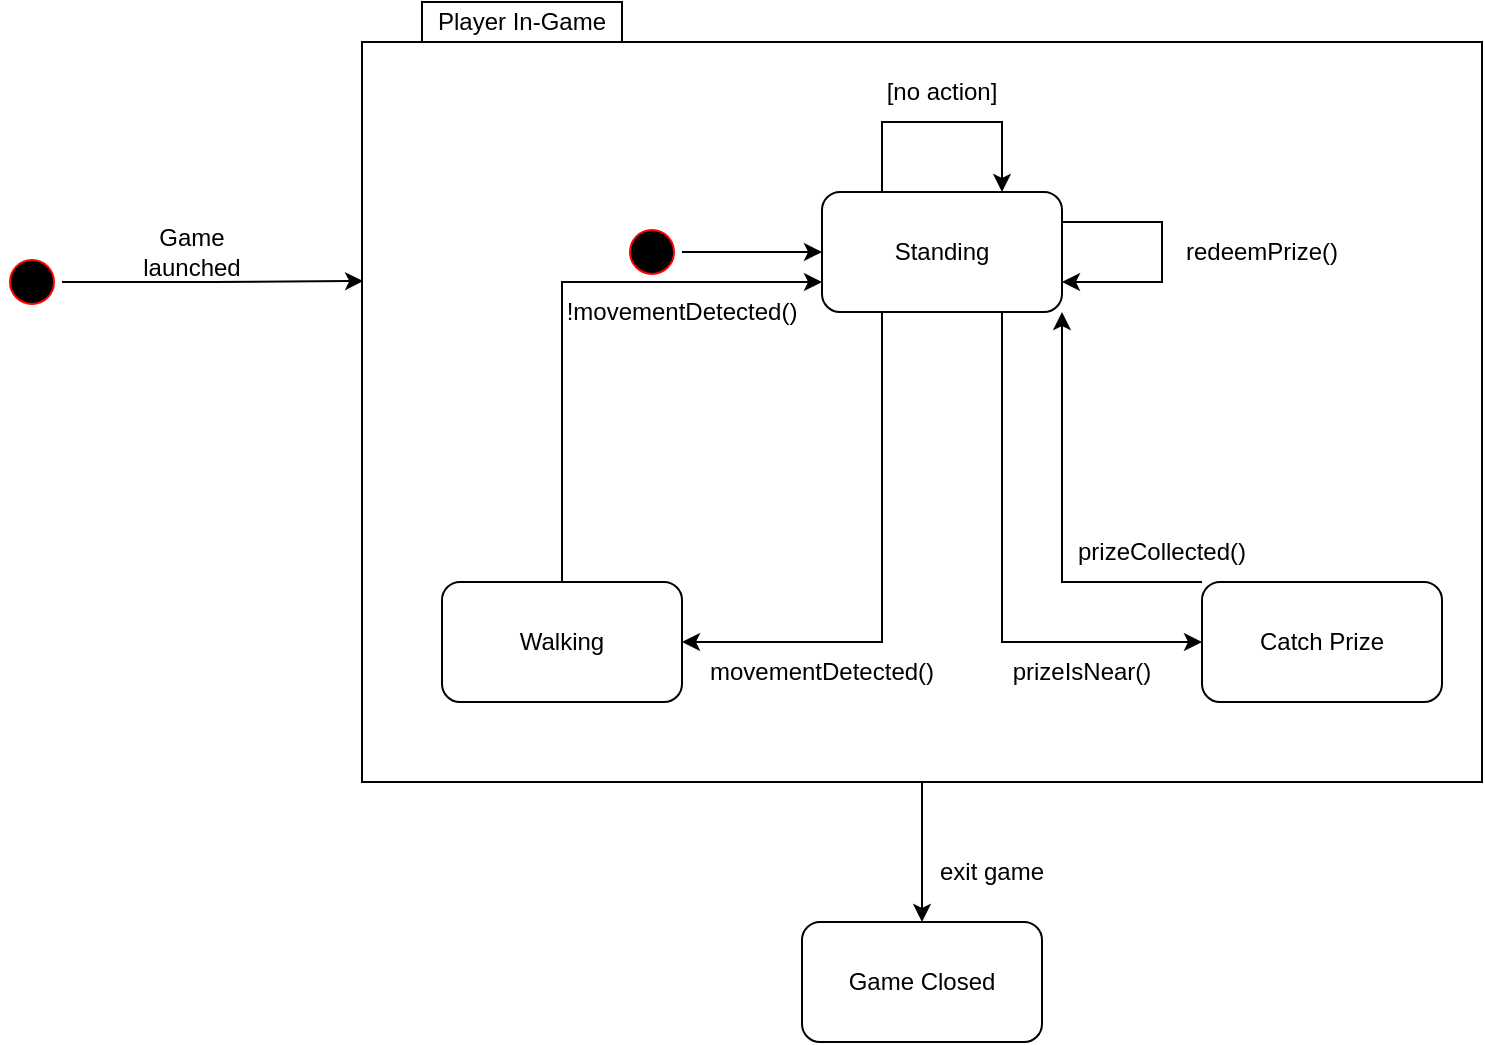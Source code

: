 <mxfile version="20.4.0" type="device"><diagram name="Page-1" id="58cdce13-f638-feb5-8d6f-7d28b1aa9fa0"><mxGraphModel dx="1111" dy="459" grid="1" gridSize="10" guides="1" tooltips="1" connect="1" arrows="1" fold="1" page="1" pageScale="1" pageWidth="1100" pageHeight="850" background="none" math="0" shadow="0"><root><mxCell id="0"/><mxCell id="1" parent="0"/><mxCell id="rU6ggvM4FFirFjGHzYIe-36" style="edgeStyle=orthogonalEdgeStyle;rounded=0;orthogonalLoop=1;jettySize=auto;html=1;entryX=0.5;entryY=0;entryDx=0;entryDy=0;" edge="1" parent="1" source="rU6ggvM4FFirFjGHzYIe-31" target="rU6ggvM4FFirFjGHzYIe-28"><mxGeometry relative="1" as="geometry"/></mxCell><mxCell id="rU6ggvM4FFirFjGHzYIe-31" value="" style="rounded=0;whiteSpace=wrap;html=1;" vertex="1" parent="1"><mxGeometry x="220" y="80" width="560" height="370" as="geometry"/></mxCell><mxCell id="rU6ggvM4FFirFjGHzYIe-42" style="edgeStyle=orthogonalEdgeStyle;rounded=0;orthogonalLoop=1;jettySize=auto;html=1;entryX=0.001;entryY=0.323;entryDx=0;entryDy=0;entryPerimeter=0;" edge="1" parent="1" source="382b91b5511bd0f7-1" target="rU6ggvM4FFirFjGHzYIe-31"><mxGeometry relative="1" as="geometry"/></mxCell><mxCell id="382b91b5511bd0f7-1" value="" style="ellipse;html=1;shape=startState;fillColor=#000000;strokeColor=#ff0000;rounded=1;shadow=0;comic=0;labelBackgroundColor=none;fontFamily=Verdana;fontSize=12;fontColor=#000000;align=center;direction=south;" parent="1" vertex="1"><mxGeometry x="40" y="185" width="30" height="30" as="geometry"/></mxCell><mxCell id="rU6ggvM4FFirFjGHzYIe-5" value="Game launched" style="text;html=1;strokeColor=none;fillColor=none;align=center;verticalAlign=middle;whiteSpace=wrap;rounded=0;" vertex="1" parent="1"><mxGeometry x="100" y="170" width="70" height="30" as="geometry"/></mxCell><mxCell id="rU6ggvM4FFirFjGHzYIe-10" style="edgeStyle=orthogonalEdgeStyle;rounded=0;orthogonalLoop=1;jettySize=auto;html=1;" edge="1" parent="1" source="rU6ggvM4FFirFjGHzYIe-6" target="rU6ggvM4FFirFjGHzYIe-7"><mxGeometry relative="1" as="geometry"/></mxCell><mxCell id="rU6ggvM4FFirFjGHzYIe-6" value="" style="ellipse;html=1;shape=startState;fillColor=#000000;strokeColor=#ff0000;rounded=1;shadow=0;comic=0;labelBackgroundColor=none;fontFamily=Verdana;fontSize=12;fontColor=#000000;align=center;direction=south;" vertex="1" parent="1"><mxGeometry x="350" y="170" width="30" height="30" as="geometry"/></mxCell><mxCell id="rU6ggvM4FFirFjGHzYIe-12" style="edgeStyle=orthogonalEdgeStyle;rounded=0;orthogonalLoop=1;jettySize=auto;html=1;entryX=1;entryY=0.5;entryDx=0;entryDy=0;exitX=0.25;exitY=1;exitDx=0;exitDy=0;" edge="1" parent="1" source="rU6ggvM4FFirFjGHzYIe-7" target="rU6ggvM4FFirFjGHzYIe-8"><mxGeometry relative="1" as="geometry"><Array as="points"><mxPoint x="480" y="380"/></Array></mxGeometry></mxCell><mxCell id="rU6ggvM4FFirFjGHzYIe-22" style="edgeStyle=orthogonalEdgeStyle;rounded=0;orthogonalLoop=1;jettySize=auto;html=1;exitX=0.75;exitY=1;exitDx=0;exitDy=0;entryX=0;entryY=0.5;entryDx=0;entryDy=0;" edge="1" parent="1" source="rU6ggvM4FFirFjGHzYIe-7" target="rU6ggvM4FFirFjGHzYIe-9"><mxGeometry relative="1" as="geometry"/></mxCell><mxCell id="rU6ggvM4FFirFjGHzYIe-39" value="" style="edgeStyle=orthogonalEdgeStyle;rounded=0;orthogonalLoop=1;jettySize=auto;html=1;entryX=1;entryY=0.75;entryDx=0;entryDy=0;exitX=1;exitY=0.25;exitDx=0;exitDy=0;" edge="1" parent="1" source="rU6ggvM4FFirFjGHzYIe-7" target="rU6ggvM4FFirFjGHzYIe-7"><mxGeometry relative="1" as="geometry"><mxPoint x="700" y="185" as="targetPoint"/><Array as="points"><mxPoint x="620" y="170"/><mxPoint x="620" y="200"/></Array></mxGeometry></mxCell><mxCell id="rU6ggvM4FFirFjGHzYIe-7" value="Standing" style="rounded=1;whiteSpace=wrap;html=1;" vertex="1" parent="1"><mxGeometry x="450" y="155" width="120" height="60" as="geometry"/></mxCell><mxCell id="rU6ggvM4FFirFjGHzYIe-25" style="edgeStyle=orthogonalEdgeStyle;rounded=0;orthogonalLoop=1;jettySize=auto;html=1;exitX=0.5;exitY=0;exitDx=0;exitDy=0;entryX=0;entryY=0.75;entryDx=0;entryDy=0;" edge="1" parent="1" source="rU6ggvM4FFirFjGHzYIe-8" target="rU6ggvM4FFirFjGHzYIe-7"><mxGeometry relative="1" as="geometry"/></mxCell><mxCell id="rU6ggvM4FFirFjGHzYIe-8" value="Walking" style="rounded=1;whiteSpace=wrap;html=1;" vertex="1" parent="1"><mxGeometry x="260" y="350" width="120" height="60" as="geometry"/></mxCell><mxCell id="rU6ggvM4FFirFjGHzYIe-29" style="edgeStyle=orthogonalEdgeStyle;rounded=0;orthogonalLoop=1;jettySize=auto;html=1;entryX=1;entryY=1;entryDx=0;entryDy=0;" edge="1" parent="1" source="rU6ggvM4FFirFjGHzYIe-9" target="rU6ggvM4FFirFjGHzYIe-7"><mxGeometry relative="1" as="geometry"><Array as="points"><mxPoint x="570" y="350"/></Array></mxGeometry></mxCell><mxCell id="rU6ggvM4FFirFjGHzYIe-9" value="Catch Prize" style="rounded=1;whiteSpace=wrap;html=1;" vertex="1" parent="1"><mxGeometry x="640" y="350" width="120" height="60" as="geometry"/></mxCell><mxCell id="rU6ggvM4FFirFjGHzYIe-15" value="movementDetected()" style="text;html=1;strokeColor=none;fillColor=none;align=center;verticalAlign=middle;whiteSpace=wrap;rounded=0;" vertex="1" parent="1"><mxGeometry x="420" y="380" width="60" height="30" as="geometry"/></mxCell><mxCell id="rU6ggvM4FFirFjGHzYIe-16" style="edgeStyle=orthogonalEdgeStyle;rounded=0;orthogonalLoop=1;jettySize=auto;html=1;entryX=0.75;entryY=0;entryDx=0;entryDy=0;exitX=0.25;exitY=0;exitDx=0;exitDy=0;" edge="1" parent="1" source="rU6ggvM4FFirFjGHzYIe-7" target="rU6ggvM4FFirFjGHzYIe-7"><mxGeometry relative="1" as="geometry"><Array as="points"><mxPoint x="480" y="120"/><mxPoint x="540" y="120"/></Array></mxGeometry></mxCell><mxCell id="rU6ggvM4FFirFjGHzYIe-23" value="prizeIsNear()" style="text;html=1;strokeColor=none;fillColor=none;align=center;verticalAlign=middle;whiteSpace=wrap;rounded=0;" vertex="1" parent="1"><mxGeometry x="550" y="380" width="60" height="30" as="geometry"/></mxCell><mxCell id="rU6ggvM4FFirFjGHzYIe-26" value="!movementDetected()" style="text;html=1;strokeColor=none;fillColor=none;align=center;verticalAlign=middle;whiteSpace=wrap;rounded=0;" vertex="1" parent="1"><mxGeometry x="340" y="200" width="80" height="30" as="geometry"/></mxCell><mxCell id="rU6ggvM4FFirFjGHzYIe-27" value="[no action]" style="text;html=1;strokeColor=none;fillColor=none;align=center;verticalAlign=middle;whiteSpace=wrap;rounded=0;" vertex="1" parent="1"><mxGeometry x="480" y="90" width="60" height="30" as="geometry"/></mxCell><mxCell id="rU6ggvM4FFirFjGHzYIe-28" value="Game Closed" style="rounded=1;whiteSpace=wrap;html=1;" vertex="1" parent="1"><mxGeometry x="440" y="520" width="120" height="60" as="geometry"/></mxCell><mxCell id="rU6ggvM4FFirFjGHzYIe-30" value="prizeCollected()" style="text;html=1;strokeColor=none;fillColor=none;align=center;verticalAlign=middle;whiteSpace=wrap;rounded=0;" vertex="1" parent="1"><mxGeometry x="570" y="320" width="100" height="30" as="geometry"/></mxCell><mxCell id="rU6ggvM4FFirFjGHzYIe-34" value="Player In-Game" style="rounded=0;whiteSpace=wrap;html=1;shadow=0;" vertex="1" parent="1"><mxGeometry x="250" y="60" width="100" height="20" as="geometry"/></mxCell><mxCell id="rU6ggvM4FFirFjGHzYIe-37" value="exit game" style="text;html=1;strokeColor=none;fillColor=none;align=center;verticalAlign=middle;whiteSpace=wrap;rounded=0;shadow=0;" vertex="1" parent="1"><mxGeometry x="505" y="480" width="60" height="30" as="geometry"/></mxCell><mxCell id="rU6ggvM4FFirFjGHzYIe-40" value="redeemPrize()" style="text;html=1;strokeColor=none;fillColor=none;align=center;verticalAlign=middle;whiteSpace=wrap;rounded=0;shadow=0;" vertex="1" parent="1"><mxGeometry x="640" y="170" width="60" height="30" as="geometry"/></mxCell></root></mxGraphModel></diagram></mxfile>